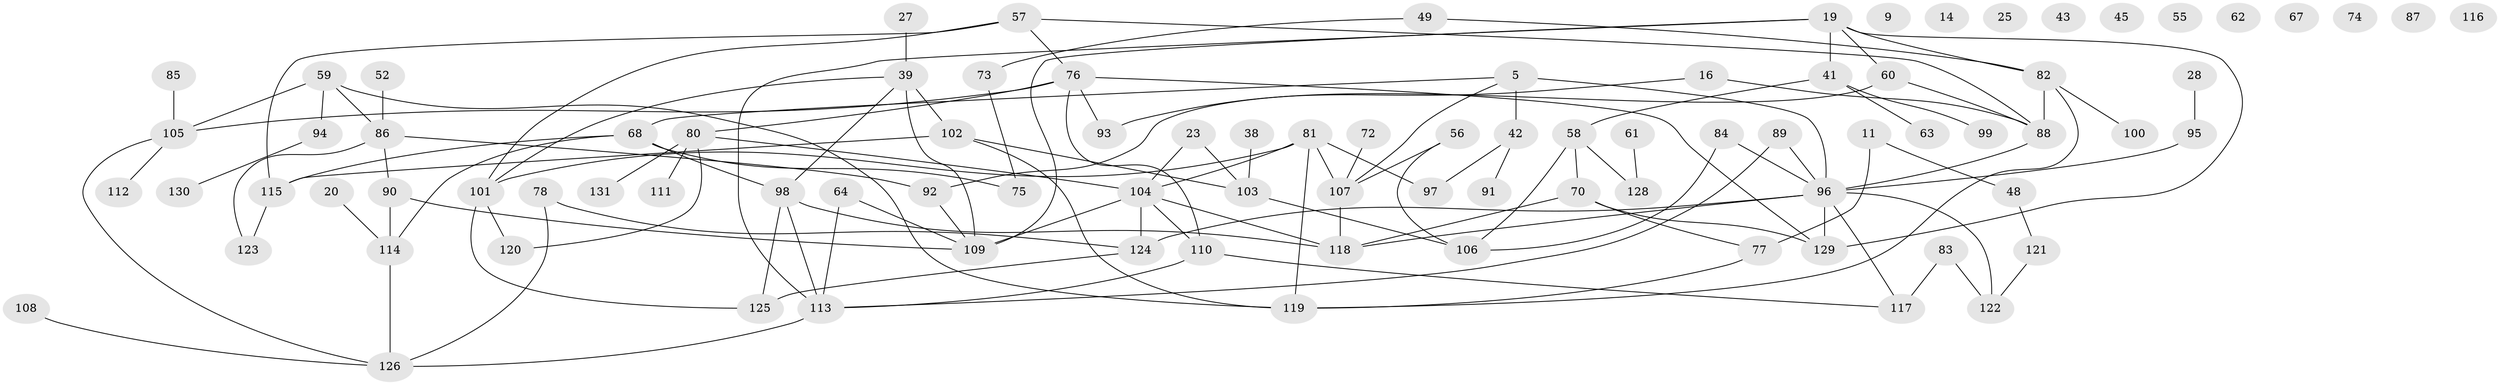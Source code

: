 // original degree distribution, {1: 0.16030534351145037, 2: 0.24427480916030533, 5: 0.0916030534351145, 3: 0.22137404580152673, 0: 0.08396946564885496, 6: 0.022900763358778626, 4: 0.16030534351145037, 7: 0.015267175572519083}
// Generated by graph-tools (version 1.1) at 2025/43/03/04/25 21:43:05]
// undirected, 91 vertices, 125 edges
graph export_dot {
graph [start="1"]
  node [color=gray90,style=filled];
  5;
  9;
  11;
  14;
  16;
  19 [super="+12"];
  20;
  23;
  25;
  27;
  28;
  38;
  39;
  41;
  42 [super="+29"];
  43;
  45;
  48;
  49;
  52;
  55;
  56;
  57;
  58;
  59 [super="+51"];
  60 [super="+15"];
  61;
  62;
  63;
  64;
  67;
  68;
  70 [super="+34"];
  72;
  73;
  74;
  75;
  76 [super="+36"];
  77;
  78;
  80 [super="+69"];
  81 [super="+24"];
  82;
  83;
  84;
  85;
  86;
  87;
  88 [super="+66+65"];
  89;
  90 [super="+6"];
  91;
  92;
  93;
  94;
  95;
  96 [super="+22+54"];
  97;
  98 [super="+47"];
  99;
  100;
  101 [super="+3+1+21"];
  102 [super="+13+17"];
  103;
  104 [super="+31"];
  105 [super="+37+2"];
  106 [super="+32"];
  107 [super="+30"];
  108;
  109 [super="+79"];
  110 [super="+40+10"];
  111;
  112;
  113;
  114;
  115 [super="+18+26"];
  116;
  117;
  118 [super="+50"];
  119;
  120;
  121;
  122;
  123;
  124 [super="+71"];
  125;
  126 [super="+44+53"];
  128;
  129 [super="+127"];
  130;
  131;
  5 -- 42 [weight=2];
  5 -- 68;
  5 -- 107;
  5 -- 96;
  11 -- 48;
  11 -- 77;
  16 -- 93;
  16 -- 88;
  19 -- 82;
  19 -- 113 [weight=2];
  19 -- 129;
  19 -- 41;
  19 -- 109;
  19 -- 60;
  20 -- 114;
  23 -- 103;
  23 -- 104;
  27 -- 39;
  28 -- 95;
  38 -- 103;
  39 -- 98;
  39 -- 109 [weight=2];
  39 -- 102;
  39 -- 101;
  41 -- 58;
  41 -- 63;
  41 -- 99;
  42 -- 91;
  42 -- 97;
  48 -- 121;
  49 -- 73;
  49 -- 82;
  52 -- 86;
  56 -- 107;
  56 -- 106;
  57 -- 76;
  57 -- 101;
  57 -- 115;
  57 -- 88;
  58 -- 128;
  58 -- 70;
  58 -- 106;
  59 -- 94;
  59 -- 105;
  59 -- 86;
  59 -- 119;
  60 -- 88;
  60 -- 92;
  61 -- 128;
  64 -- 109;
  64 -- 113;
  68 -- 75;
  68 -- 98;
  68 -- 114;
  68 -- 115;
  70 -- 77 [weight=2];
  70 -- 118;
  70 -- 129;
  72 -- 107;
  73 -- 75;
  76 -- 105;
  76 -- 93;
  76 -- 110;
  76 -- 129;
  76 -- 80;
  77 -- 119;
  78 -- 124 [weight=2];
  78 -- 126;
  80 -- 120;
  80 -- 131;
  80 -- 104;
  80 -- 111;
  81 -- 104;
  81 -- 101;
  81 -- 97;
  81 -- 119;
  81 -- 107;
  82 -- 100;
  82 -- 119;
  82 -- 88;
  83 -- 117;
  83 -- 122;
  84 -- 96;
  84 -- 106;
  85 -- 105;
  86 -- 92;
  86 -- 123;
  86 -- 90;
  88 -- 96 [weight=2];
  89 -- 113;
  89 -- 96;
  90 -- 109;
  90 -- 114;
  92 -- 109;
  94 -- 130;
  95 -- 96;
  96 -- 122;
  96 -- 118;
  96 -- 129 [weight=2];
  96 -- 117;
  96 -- 124;
  98 -- 113;
  98 -- 125;
  98 -- 118;
  101 -- 120;
  101 -- 125;
  102 -- 103;
  102 -- 119;
  102 -- 115;
  103 -- 106;
  104 -- 110;
  104 -- 118;
  104 -- 124 [weight=3];
  104 -- 109;
  105 -- 126;
  105 -- 112;
  107 -- 118;
  108 -- 126;
  110 -- 113;
  110 -- 117;
  113 -- 126;
  114 -- 126;
  115 -- 123;
  121 -- 122;
  124 -- 125;
}

